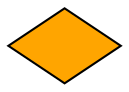 digraph G{
  testnode [label="",shape="diamond",style=filled,fontcolor=black,fillcolor=orange,color=black];
}